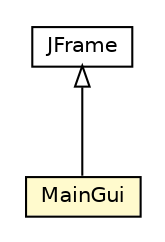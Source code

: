 #!/usr/local/bin/dot
#
# Class diagram 
# Generated by UMLGraph version R5_6-24-gf6e263 (http://www.umlgraph.org/)
#

digraph G {
	edge [fontname="Helvetica",fontsize=10,labelfontname="Helvetica",labelfontsize=10];
	node [fontname="Helvetica",fontsize=10,shape=plaintext];
	nodesep=0.25;
	ranksep=0.5;
	// org.universAAL.tools.logmonitor.MainGui
	c5510481 [label=<<table title="org.universAAL.tools.logmonitor.MainGui" border="0" cellborder="1" cellspacing="0" cellpadding="2" port="p" bgcolor="lemonChiffon" href="./MainGui.html">
		<tr><td><table border="0" cellspacing="0" cellpadding="1">
<tr><td align="center" balign="center"> MainGui </td></tr>
		</table></td></tr>
		</table>>, URL="./MainGui.html", fontname="Helvetica", fontcolor="black", fontsize=10.0];
	//org.universAAL.tools.logmonitor.MainGui extends javax.swing.JFrame
	c5510786:p -> c5510481:p [dir=back,arrowtail=empty];
	// javax.swing.JFrame
	c5510786 [label=<<table title="javax.swing.JFrame" border="0" cellborder="1" cellspacing="0" cellpadding="2" port="p" href="http://java.sun.com/j2se/1.4.2/docs/api/javax/swing/JFrame.html">
		<tr><td><table border="0" cellspacing="0" cellpadding="1">
<tr><td align="center" balign="center"> JFrame </td></tr>
		</table></td></tr>
		</table>>, URL="http://java.sun.com/j2se/1.4.2/docs/api/javax/swing/JFrame.html", fontname="Helvetica", fontcolor="black", fontsize=10.0];
}


